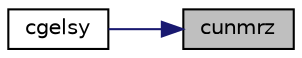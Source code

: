 digraph "cunmrz"
{
 // LATEX_PDF_SIZE
  edge [fontname="Helvetica",fontsize="10",labelfontname="Helvetica",labelfontsize="10"];
  node [fontname="Helvetica",fontsize="10",shape=record];
  rankdir="RL";
  Node1 [label="cunmrz",height=0.2,width=0.4,color="black", fillcolor="grey75", style="filled", fontcolor="black",tooltip="CUNMRZ"];
  Node1 -> Node2 [dir="back",color="midnightblue",fontsize="10",style="solid",fontname="Helvetica"];
  Node2 [label="cgelsy",height=0.2,width=0.4,color="black", fillcolor="white", style="filled",URL="$cgelsy_8f.html#a9c3fdd95b68447e92700dffb218fc9db",tooltip="CGELSY solves overdetermined or underdetermined systems for GE matrices"];
}
